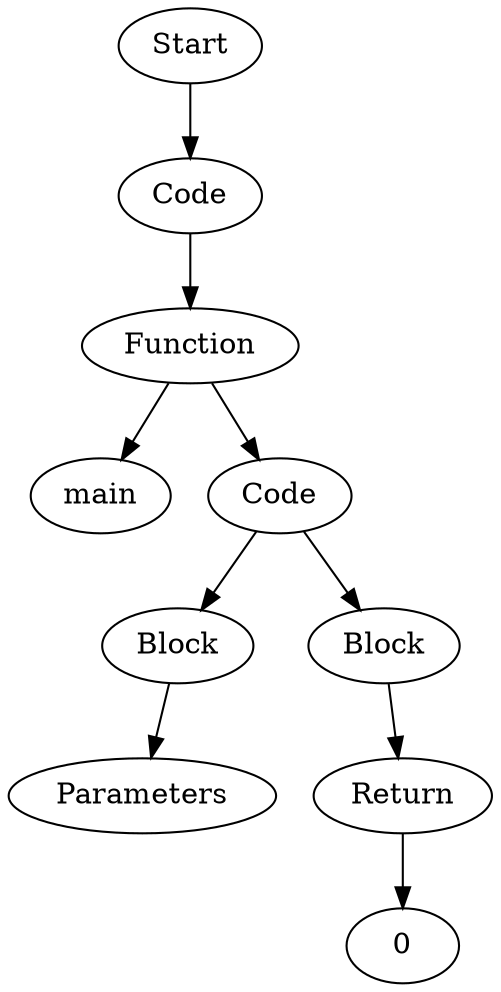 digraph AST {
  "131770533682752" [label="Start"];
  "131770533682752" -> "131770533685536";
  "131770533685536" [label="Code"];
  "131770533685536" -> "131770533766448";
  "131770533766448" [label="Function"];
  "131770533766448" -> "131770533769040";
  "131770533766448" -> "131770533769712";
  "131770533769040" [label="main"];
  "131770533769712" [label="Code"];
  "131770533769712" -> "131770533790672";
  "131770533769712" -> "131770533790720";
  "131770533790672" [label="Block"];
  "131770533790672" -> "131770533769328";
  "131770533769328" [label="Parameters"];
  "131770533790720" [label="Block"];
  "131770533790720" -> "131770533770096";
  "131770533770096" [label="Return"];
  "131770533770096" -> "131770533770816";
  "131770533770816" [label="0"];
}
